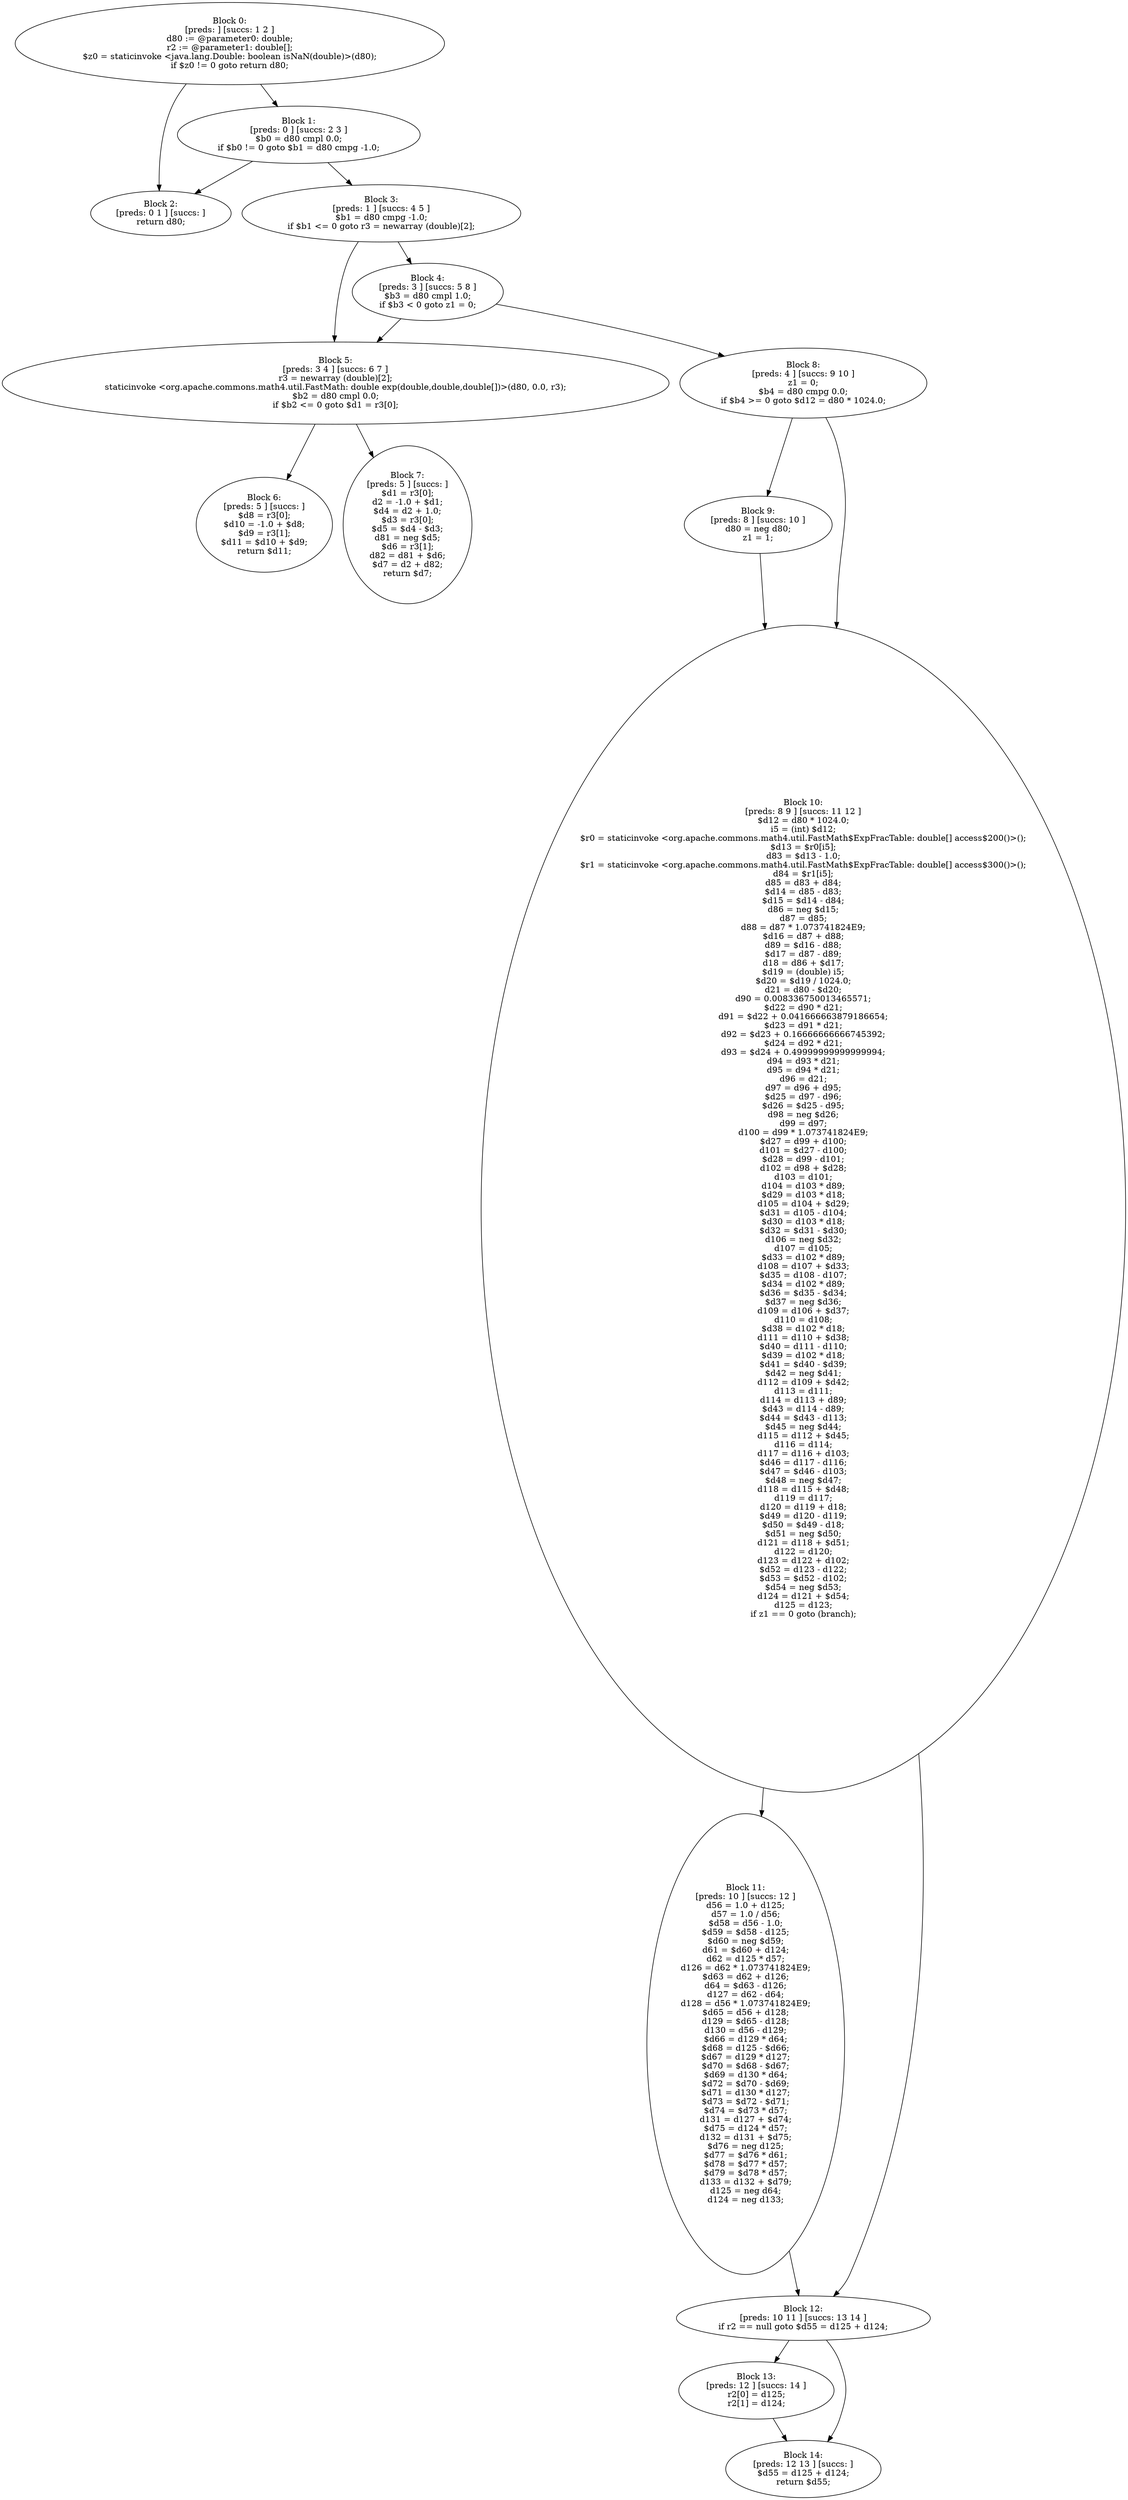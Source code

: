 digraph "unitGraph" {
    "Block 0:
[preds: ] [succs: 1 2 ]
d80 := @parameter0: double;
r2 := @parameter1: double[];
$z0 = staticinvoke <java.lang.Double: boolean isNaN(double)>(d80);
if $z0 != 0 goto return d80;
"
    "Block 1:
[preds: 0 ] [succs: 2 3 ]
$b0 = d80 cmpl 0.0;
if $b0 != 0 goto $b1 = d80 cmpg -1.0;
"
    "Block 2:
[preds: 0 1 ] [succs: ]
return d80;
"
    "Block 3:
[preds: 1 ] [succs: 4 5 ]
$b1 = d80 cmpg -1.0;
if $b1 <= 0 goto r3 = newarray (double)[2];
"
    "Block 4:
[preds: 3 ] [succs: 5 8 ]
$b3 = d80 cmpl 1.0;
if $b3 < 0 goto z1 = 0;
"
    "Block 5:
[preds: 3 4 ] [succs: 6 7 ]
r3 = newarray (double)[2];
staticinvoke <org.apache.commons.math4.util.FastMath: double exp(double,double,double[])>(d80, 0.0, r3);
$b2 = d80 cmpl 0.0;
if $b2 <= 0 goto $d1 = r3[0];
"
    "Block 6:
[preds: 5 ] [succs: ]
$d8 = r3[0];
$d10 = -1.0 + $d8;
$d9 = r3[1];
$d11 = $d10 + $d9;
return $d11;
"
    "Block 7:
[preds: 5 ] [succs: ]
$d1 = r3[0];
d2 = -1.0 + $d1;
$d4 = d2 + 1.0;
$d3 = r3[0];
$d5 = $d4 - $d3;
d81 = neg $d5;
$d6 = r3[1];
d82 = d81 + $d6;
$d7 = d2 + d82;
return $d7;
"
    "Block 8:
[preds: 4 ] [succs: 9 10 ]
z1 = 0;
$b4 = d80 cmpg 0.0;
if $b4 >= 0 goto $d12 = d80 * 1024.0;
"
    "Block 9:
[preds: 8 ] [succs: 10 ]
d80 = neg d80;
z1 = 1;
"
    "Block 10:
[preds: 8 9 ] [succs: 11 12 ]
$d12 = d80 * 1024.0;
i5 = (int) $d12;
$r0 = staticinvoke <org.apache.commons.math4.util.FastMath$ExpFracTable: double[] access$200()>();
$d13 = $r0[i5];
d83 = $d13 - 1.0;
$r1 = staticinvoke <org.apache.commons.math4.util.FastMath$ExpFracTable: double[] access$300()>();
d84 = $r1[i5];
d85 = d83 + d84;
$d14 = d85 - d83;
$d15 = $d14 - d84;
d86 = neg $d15;
d87 = d85;
d88 = d87 * 1.073741824E9;
$d16 = d87 + d88;
d89 = $d16 - d88;
$d17 = d87 - d89;
d18 = d86 + $d17;
$d19 = (double) i5;
$d20 = $d19 / 1024.0;
d21 = d80 - $d20;
d90 = 0.008336750013465571;
$d22 = d90 * d21;
d91 = $d22 + 0.041666663879186654;
$d23 = d91 * d21;
d92 = $d23 + 0.16666666666745392;
$d24 = d92 * d21;
d93 = $d24 + 0.49999999999999994;
d94 = d93 * d21;
d95 = d94 * d21;
d96 = d21;
d97 = d96 + d95;
$d25 = d97 - d96;
$d26 = $d25 - d95;
d98 = neg $d26;
d99 = d97;
d100 = d99 * 1.073741824E9;
$d27 = d99 + d100;
d101 = $d27 - d100;
$d28 = d99 - d101;
d102 = d98 + $d28;
d103 = d101;
d104 = d103 * d89;
$d29 = d103 * d18;
d105 = d104 + $d29;
$d31 = d105 - d104;
$d30 = d103 * d18;
$d32 = $d31 - $d30;
d106 = neg $d32;
d107 = d105;
$d33 = d102 * d89;
d108 = d107 + $d33;
$d35 = d108 - d107;
$d34 = d102 * d89;
$d36 = $d35 - $d34;
$d37 = neg $d36;
d109 = d106 + $d37;
d110 = d108;
$d38 = d102 * d18;
d111 = d110 + $d38;
$d40 = d111 - d110;
$d39 = d102 * d18;
$d41 = $d40 - $d39;
$d42 = neg $d41;
d112 = d109 + $d42;
d113 = d111;
d114 = d113 + d89;
$d43 = d114 - d89;
$d44 = $d43 - d113;
$d45 = neg $d44;
d115 = d112 + $d45;
d116 = d114;
d117 = d116 + d103;
$d46 = d117 - d116;
$d47 = $d46 - d103;
$d48 = neg $d47;
d118 = d115 + $d48;
d119 = d117;
d120 = d119 + d18;
$d49 = d120 - d119;
$d50 = $d49 - d18;
$d51 = neg $d50;
d121 = d118 + $d51;
d122 = d120;
d123 = d122 + d102;
$d52 = d123 - d122;
$d53 = $d52 - d102;
$d54 = neg $d53;
d124 = d121 + $d54;
d125 = d123;
if z1 == 0 goto (branch);
"
    "Block 11:
[preds: 10 ] [succs: 12 ]
d56 = 1.0 + d125;
d57 = 1.0 / d56;
$d58 = d56 - 1.0;
$d59 = $d58 - d125;
$d60 = neg $d59;
d61 = $d60 + d124;
d62 = d125 * d57;
d126 = d62 * 1.073741824E9;
$d63 = d62 + d126;
d64 = $d63 - d126;
d127 = d62 - d64;
d128 = d56 * 1.073741824E9;
$d65 = d56 + d128;
d129 = $d65 - d128;
d130 = d56 - d129;
$d66 = d129 * d64;
$d68 = d125 - $d66;
$d67 = d129 * d127;
$d70 = $d68 - $d67;
$d69 = d130 * d64;
$d72 = $d70 - $d69;
$d71 = d130 * d127;
$d73 = $d72 - $d71;
$d74 = $d73 * d57;
d131 = d127 + $d74;
$d75 = d124 * d57;
d132 = d131 + $d75;
$d76 = neg d125;
$d77 = $d76 * d61;
$d78 = $d77 * d57;
$d79 = $d78 * d57;
d133 = d132 + $d79;
d125 = neg d64;
d124 = neg d133;
"
    "Block 12:
[preds: 10 11 ] [succs: 13 14 ]
if r2 == null goto $d55 = d125 + d124;
"
    "Block 13:
[preds: 12 ] [succs: 14 ]
r2[0] = d125;
r2[1] = d124;
"
    "Block 14:
[preds: 12 13 ] [succs: ]
$d55 = d125 + d124;
return $d55;
"
    "Block 0:
[preds: ] [succs: 1 2 ]
d80 := @parameter0: double;
r2 := @parameter1: double[];
$z0 = staticinvoke <java.lang.Double: boolean isNaN(double)>(d80);
if $z0 != 0 goto return d80;
"->"Block 1:
[preds: 0 ] [succs: 2 3 ]
$b0 = d80 cmpl 0.0;
if $b0 != 0 goto $b1 = d80 cmpg -1.0;
";
    "Block 0:
[preds: ] [succs: 1 2 ]
d80 := @parameter0: double;
r2 := @parameter1: double[];
$z0 = staticinvoke <java.lang.Double: boolean isNaN(double)>(d80);
if $z0 != 0 goto return d80;
"->"Block 2:
[preds: 0 1 ] [succs: ]
return d80;
";
    "Block 1:
[preds: 0 ] [succs: 2 3 ]
$b0 = d80 cmpl 0.0;
if $b0 != 0 goto $b1 = d80 cmpg -1.0;
"->"Block 2:
[preds: 0 1 ] [succs: ]
return d80;
";
    "Block 1:
[preds: 0 ] [succs: 2 3 ]
$b0 = d80 cmpl 0.0;
if $b0 != 0 goto $b1 = d80 cmpg -1.0;
"->"Block 3:
[preds: 1 ] [succs: 4 5 ]
$b1 = d80 cmpg -1.0;
if $b1 <= 0 goto r3 = newarray (double)[2];
";
    "Block 3:
[preds: 1 ] [succs: 4 5 ]
$b1 = d80 cmpg -1.0;
if $b1 <= 0 goto r3 = newarray (double)[2];
"->"Block 4:
[preds: 3 ] [succs: 5 8 ]
$b3 = d80 cmpl 1.0;
if $b3 < 0 goto z1 = 0;
";
    "Block 3:
[preds: 1 ] [succs: 4 5 ]
$b1 = d80 cmpg -1.0;
if $b1 <= 0 goto r3 = newarray (double)[2];
"->"Block 5:
[preds: 3 4 ] [succs: 6 7 ]
r3 = newarray (double)[2];
staticinvoke <org.apache.commons.math4.util.FastMath: double exp(double,double,double[])>(d80, 0.0, r3);
$b2 = d80 cmpl 0.0;
if $b2 <= 0 goto $d1 = r3[0];
";
    "Block 4:
[preds: 3 ] [succs: 5 8 ]
$b3 = d80 cmpl 1.0;
if $b3 < 0 goto z1 = 0;
"->"Block 5:
[preds: 3 4 ] [succs: 6 7 ]
r3 = newarray (double)[2];
staticinvoke <org.apache.commons.math4.util.FastMath: double exp(double,double,double[])>(d80, 0.0, r3);
$b2 = d80 cmpl 0.0;
if $b2 <= 0 goto $d1 = r3[0];
";
    "Block 4:
[preds: 3 ] [succs: 5 8 ]
$b3 = d80 cmpl 1.0;
if $b3 < 0 goto z1 = 0;
"->"Block 8:
[preds: 4 ] [succs: 9 10 ]
z1 = 0;
$b4 = d80 cmpg 0.0;
if $b4 >= 0 goto $d12 = d80 * 1024.0;
";
    "Block 5:
[preds: 3 4 ] [succs: 6 7 ]
r3 = newarray (double)[2];
staticinvoke <org.apache.commons.math4.util.FastMath: double exp(double,double,double[])>(d80, 0.0, r3);
$b2 = d80 cmpl 0.0;
if $b2 <= 0 goto $d1 = r3[0];
"->"Block 6:
[preds: 5 ] [succs: ]
$d8 = r3[0];
$d10 = -1.0 + $d8;
$d9 = r3[1];
$d11 = $d10 + $d9;
return $d11;
";
    "Block 5:
[preds: 3 4 ] [succs: 6 7 ]
r3 = newarray (double)[2];
staticinvoke <org.apache.commons.math4.util.FastMath: double exp(double,double,double[])>(d80, 0.0, r3);
$b2 = d80 cmpl 0.0;
if $b2 <= 0 goto $d1 = r3[0];
"->"Block 7:
[preds: 5 ] [succs: ]
$d1 = r3[0];
d2 = -1.0 + $d1;
$d4 = d2 + 1.0;
$d3 = r3[0];
$d5 = $d4 - $d3;
d81 = neg $d5;
$d6 = r3[1];
d82 = d81 + $d6;
$d7 = d2 + d82;
return $d7;
";
    "Block 8:
[preds: 4 ] [succs: 9 10 ]
z1 = 0;
$b4 = d80 cmpg 0.0;
if $b4 >= 0 goto $d12 = d80 * 1024.0;
"->"Block 9:
[preds: 8 ] [succs: 10 ]
d80 = neg d80;
z1 = 1;
";
    "Block 8:
[preds: 4 ] [succs: 9 10 ]
z1 = 0;
$b4 = d80 cmpg 0.0;
if $b4 >= 0 goto $d12 = d80 * 1024.0;
"->"Block 10:
[preds: 8 9 ] [succs: 11 12 ]
$d12 = d80 * 1024.0;
i5 = (int) $d12;
$r0 = staticinvoke <org.apache.commons.math4.util.FastMath$ExpFracTable: double[] access$200()>();
$d13 = $r0[i5];
d83 = $d13 - 1.0;
$r1 = staticinvoke <org.apache.commons.math4.util.FastMath$ExpFracTable: double[] access$300()>();
d84 = $r1[i5];
d85 = d83 + d84;
$d14 = d85 - d83;
$d15 = $d14 - d84;
d86 = neg $d15;
d87 = d85;
d88 = d87 * 1.073741824E9;
$d16 = d87 + d88;
d89 = $d16 - d88;
$d17 = d87 - d89;
d18 = d86 + $d17;
$d19 = (double) i5;
$d20 = $d19 / 1024.0;
d21 = d80 - $d20;
d90 = 0.008336750013465571;
$d22 = d90 * d21;
d91 = $d22 + 0.041666663879186654;
$d23 = d91 * d21;
d92 = $d23 + 0.16666666666745392;
$d24 = d92 * d21;
d93 = $d24 + 0.49999999999999994;
d94 = d93 * d21;
d95 = d94 * d21;
d96 = d21;
d97 = d96 + d95;
$d25 = d97 - d96;
$d26 = $d25 - d95;
d98 = neg $d26;
d99 = d97;
d100 = d99 * 1.073741824E9;
$d27 = d99 + d100;
d101 = $d27 - d100;
$d28 = d99 - d101;
d102 = d98 + $d28;
d103 = d101;
d104 = d103 * d89;
$d29 = d103 * d18;
d105 = d104 + $d29;
$d31 = d105 - d104;
$d30 = d103 * d18;
$d32 = $d31 - $d30;
d106 = neg $d32;
d107 = d105;
$d33 = d102 * d89;
d108 = d107 + $d33;
$d35 = d108 - d107;
$d34 = d102 * d89;
$d36 = $d35 - $d34;
$d37 = neg $d36;
d109 = d106 + $d37;
d110 = d108;
$d38 = d102 * d18;
d111 = d110 + $d38;
$d40 = d111 - d110;
$d39 = d102 * d18;
$d41 = $d40 - $d39;
$d42 = neg $d41;
d112 = d109 + $d42;
d113 = d111;
d114 = d113 + d89;
$d43 = d114 - d89;
$d44 = $d43 - d113;
$d45 = neg $d44;
d115 = d112 + $d45;
d116 = d114;
d117 = d116 + d103;
$d46 = d117 - d116;
$d47 = $d46 - d103;
$d48 = neg $d47;
d118 = d115 + $d48;
d119 = d117;
d120 = d119 + d18;
$d49 = d120 - d119;
$d50 = $d49 - d18;
$d51 = neg $d50;
d121 = d118 + $d51;
d122 = d120;
d123 = d122 + d102;
$d52 = d123 - d122;
$d53 = $d52 - d102;
$d54 = neg $d53;
d124 = d121 + $d54;
d125 = d123;
if z1 == 0 goto (branch);
";
    "Block 9:
[preds: 8 ] [succs: 10 ]
d80 = neg d80;
z1 = 1;
"->"Block 10:
[preds: 8 9 ] [succs: 11 12 ]
$d12 = d80 * 1024.0;
i5 = (int) $d12;
$r0 = staticinvoke <org.apache.commons.math4.util.FastMath$ExpFracTable: double[] access$200()>();
$d13 = $r0[i5];
d83 = $d13 - 1.0;
$r1 = staticinvoke <org.apache.commons.math4.util.FastMath$ExpFracTable: double[] access$300()>();
d84 = $r1[i5];
d85 = d83 + d84;
$d14 = d85 - d83;
$d15 = $d14 - d84;
d86 = neg $d15;
d87 = d85;
d88 = d87 * 1.073741824E9;
$d16 = d87 + d88;
d89 = $d16 - d88;
$d17 = d87 - d89;
d18 = d86 + $d17;
$d19 = (double) i5;
$d20 = $d19 / 1024.0;
d21 = d80 - $d20;
d90 = 0.008336750013465571;
$d22 = d90 * d21;
d91 = $d22 + 0.041666663879186654;
$d23 = d91 * d21;
d92 = $d23 + 0.16666666666745392;
$d24 = d92 * d21;
d93 = $d24 + 0.49999999999999994;
d94 = d93 * d21;
d95 = d94 * d21;
d96 = d21;
d97 = d96 + d95;
$d25 = d97 - d96;
$d26 = $d25 - d95;
d98 = neg $d26;
d99 = d97;
d100 = d99 * 1.073741824E9;
$d27 = d99 + d100;
d101 = $d27 - d100;
$d28 = d99 - d101;
d102 = d98 + $d28;
d103 = d101;
d104 = d103 * d89;
$d29 = d103 * d18;
d105 = d104 + $d29;
$d31 = d105 - d104;
$d30 = d103 * d18;
$d32 = $d31 - $d30;
d106 = neg $d32;
d107 = d105;
$d33 = d102 * d89;
d108 = d107 + $d33;
$d35 = d108 - d107;
$d34 = d102 * d89;
$d36 = $d35 - $d34;
$d37 = neg $d36;
d109 = d106 + $d37;
d110 = d108;
$d38 = d102 * d18;
d111 = d110 + $d38;
$d40 = d111 - d110;
$d39 = d102 * d18;
$d41 = $d40 - $d39;
$d42 = neg $d41;
d112 = d109 + $d42;
d113 = d111;
d114 = d113 + d89;
$d43 = d114 - d89;
$d44 = $d43 - d113;
$d45 = neg $d44;
d115 = d112 + $d45;
d116 = d114;
d117 = d116 + d103;
$d46 = d117 - d116;
$d47 = $d46 - d103;
$d48 = neg $d47;
d118 = d115 + $d48;
d119 = d117;
d120 = d119 + d18;
$d49 = d120 - d119;
$d50 = $d49 - d18;
$d51 = neg $d50;
d121 = d118 + $d51;
d122 = d120;
d123 = d122 + d102;
$d52 = d123 - d122;
$d53 = $d52 - d102;
$d54 = neg $d53;
d124 = d121 + $d54;
d125 = d123;
if z1 == 0 goto (branch);
";
    "Block 10:
[preds: 8 9 ] [succs: 11 12 ]
$d12 = d80 * 1024.0;
i5 = (int) $d12;
$r0 = staticinvoke <org.apache.commons.math4.util.FastMath$ExpFracTable: double[] access$200()>();
$d13 = $r0[i5];
d83 = $d13 - 1.0;
$r1 = staticinvoke <org.apache.commons.math4.util.FastMath$ExpFracTable: double[] access$300()>();
d84 = $r1[i5];
d85 = d83 + d84;
$d14 = d85 - d83;
$d15 = $d14 - d84;
d86 = neg $d15;
d87 = d85;
d88 = d87 * 1.073741824E9;
$d16 = d87 + d88;
d89 = $d16 - d88;
$d17 = d87 - d89;
d18 = d86 + $d17;
$d19 = (double) i5;
$d20 = $d19 / 1024.0;
d21 = d80 - $d20;
d90 = 0.008336750013465571;
$d22 = d90 * d21;
d91 = $d22 + 0.041666663879186654;
$d23 = d91 * d21;
d92 = $d23 + 0.16666666666745392;
$d24 = d92 * d21;
d93 = $d24 + 0.49999999999999994;
d94 = d93 * d21;
d95 = d94 * d21;
d96 = d21;
d97 = d96 + d95;
$d25 = d97 - d96;
$d26 = $d25 - d95;
d98 = neg $d26;
d99 = d97;
d100 = d99 * 1.073741824E9;
$d27 = d99 + d100;
d101 = $d27 - d100;
$d28 = d99 - d101;
d102 = d98 + $d28;
d103 = d101;
d104 = d103 * d89;
$d29 = d103 * d18;
d105 = d104 + $d29;
$d31 = d105 - d104;
$d30 = d103 * d18;
$d32 = $d31 - $d30;
d106 = neg $d32;
d107 = d105;
$d33 = d102 * d89;
d108 = d107 + $d33;
$d35 = d108 - d107;
$d34 = d102 * d89;
$d36 = $d35 - $d34;
$d37 = neg $d36;
d109 = d106 + $d37;
d110 = d108;
$d38 = d102 * d18;
d111 = d110 + $d38;
$d40 = d111 - d110;
$d39 = d102 * d18;
$d41 = $d40 - $d39;
$d42 = neg $d41;
d112 = d109 + $d42;
d113 = d111;
d114 = d113 + d89;
$d43 = d114 - d89;
$d44 = $d43 - d113;
$d45 = neg $d44;
d115 = d112 + $d45;
d116 = d114;
d117 = d116 + d103;
$d46 = d117 - d116;
$d47 = $d46 - d103;
$d48 = neg $d47;
d118 = d115 + $d48;
d119 = d117;
d120 = d119 + d18;
$d49 = d120 - d119;
$d50 = $d49 - d18;
$d51 = neg $d50;
d121 = d118 + $d51;
d122 = d120;
d123 = d122 + d102;
$d52 = d123 - d122;
$d53 = $d52 - d102;
$d54 = neg $d53;
d124 = d121 + $d54;
d125 = d123;
if z1 == 0 goto (branch);
"->"Block 11:
[preds: 10 ] [succs: 12 ]
d56 = 1.0 + d125;
d57 = 1.0 / d56;
$d58 = d56 - 1.0;
$d59 = $d58 - d125;
$d60 = neg $d59;
d61 = $d60 + d124;
d62 = d125 * d57;
d126 = d62 * 1.073741824E9;
$d63 = d62 + d126;
d64 = $d63 - d126;
d127 = d62 - d64;
d128 = d56 * 1.073741824E9;
$d65 = d56 + d128;
d129 = $d65 - d128;
d130 = d56 - d129;
$d66 = d129 * d64;
$d68 = d125 - $d66;
$d67 = d129 * d127;
$d70 = $d68 - $d67;
$d69 = d130 * d64;
$d72 = $d70 - $d69;
$d71 = d130 * d127;
$d73 = $d72 - $d71;
$d74 = $d73 * d57;
d131 = d127 + $d74;
$d75 = d124 * d57;
d132 = d131 + $d75;
$d76 = neg d125;
$d77 = $d76 * d61;
$d78 = $d77 * d57;
$d79 = $d78 * d57;
d133 = d132 + $d79;
d125 = neg d64;
d124 = neg d133;
";
    "Block 10:
[preds: 8 9 ] [succs: 11 12 ]
$d12 = d80 * 1024.0;
i5 = (int) $d12;
$r0 = staticinvoke <org.apache.commons.math4.util.FastMath$ExpFracTable: double[] access$200()>();
$d13 = $r0[i5];
d83 = $d13 - 1.0;
$r1 = staticinvoke <org.apache.commons.math4.util.FastMath$ExpFracTable: double[] access$300()>();
d84 = $r1[i5];
d85 = d83 + d84;
$d14 = d85 - d83;
$d15 = $d14 - d84;
d86 = neg $d15;
d87 = d85;
d88 = d87 * 1.073741824E9;
$d16 = d87 + d88;
d89 = $d16 - d88;
$d17 = d87 - d89;
d18 = d86 + $d17;
$d19 = (double) i5;
$d20 = $d19 / 1024.0;
d21 = d80 - $d20;
d90 = 0.008336750013465571;
$d22 = d90 * d21;
d91 = $d22 + 0.041666663879186654;
$d23 = d91 * d21;
d92 = $d23 + 0.16666666666745392;
$d24 = d92 * d21;
d93 = $d24 + 0.49999999999999994;
d94 = d93 * d21;
d95 = d94 * d21;
d96 = d21;
d97 = d96 + d95;
$d25 = d97 - d96;
$d26 = $d25 - d95;
d98 = neg $d26;
d99 = d97;
d100 = d99 * 1.073741824E9;
$d27 = d99 + d100;
d101 = $d27 - d100;
$d28 = d99 - d101;
d102 = d98 + $d28;
d103 = d101;
d104 = d103 * d89;
$d29 = d103 * d18;
d105 = d104 + $d29;
$d31 = d105 - d104;
$d30 = d103 * d18;
$d32 = $d31 - $d30;
d106 = neg $d32;
d107 = d105;
$d33 = d102 * d89;
d108 = d107 + $d33;
$d35 = d108 - d107;
$d34 = d102 * d89;
$d36 = $d35 - $d34;
$d37 = neg $d36;
d109 = d106 + $d37;
d110 = d108;
$d38 = d102 * d18;
d111 = d110 + $d38;
$d40 = d111 - d110;
$d39 = d102 * d18;
$d41 = $d40 - $d39;
$d42 = neg $d41;
d112 = d109 + $d42;
d113 = d111;
d114 = d113 + d89;
$d43 = d114 - d89;
$d44 = $d43 - d113;
$d45 = neg $d44;
d115 = d112 + $d45;
d116 = d114;
d117 = d116 + d103;
$d46 = d117 - d116;
$d47 = $d46 - d103;
$d48 = neg $d47;
d118 = d115 + $d48;
d119 = d117;
d120 = d119 + d18;
$d49 = d120 - d119;
$d50 = $d49 - d18;
$d51 = neg $d50;
d121 = d118 + $d51;
d122 = d120;
d123 = d122 + d102;
$d52 = d123 - d122;
$d53 = $d52 - d102;
$d54 = neg $d53;
d124 = d121 + $d54;
d125 = d123;
if z1 == 0 goto (branch);
"->"Block 12:
[preds: 10 11 ] [succs: 13 14 ]
if r2 == null goto $d55 = d125 + d124;
";
    "Block 11:
[preds: 10 ] [succs: 12 ]
d56 = 1.0 + d125;
d57 = 1.0 / d56;
$d58 = d56 - 1.0;
$d59 = $d58 - d125;
$d60 = neg $d59;
d61 = $d60 + d124;
d62 = d125 * d57;
d126 = d62 * 1.073741824E9;
$d63 = d62 + d126;
d64 = $d63 - d126;
d127 = d62 - d64;
d128 = d56 * 1.073741824E9;
$d65 = d56 + d128;
d129 = $d65 - d128;
d130 = d56 - d129;
$d66 = d129 * d64;
$d68 = d125 - $d66;
$d67 = d129 * d127;
$d70 = $d68 - $d67;
$d69 = d130 * d64;
$d72 = $d70 - $d69;
$d71 = d130 * d127;
$d73 = $d72 - $d71;
$d74 = $d73 * d57;
d131 = d127 + $d74;
$d75 = d124 * d57;
d132 = d131 + $d75;
$d76 = neg d125;
$d77 = $d76 * d61;
$d78 = $d77 * d57;
$d79 = $d78 * d57;
d133 = d132 + $d79;
d125 = neg d64;
d124 = neg d133;
"->"Block 12:
[preds: 10 11 ] [succs: 13 14 ]
if r2 == null goto $d55 = d125 + d124;
";
    "Block 12:
[preds: 10 11 ] [succs: 13 14 ]
if r2 == null goto $d55 = d125 + d124;
"->"Block 13:
[preds: 12 ] [succs: 14 ]
r2[0] = d125;
r2[1] = d124;
";
    "Block 12:
[preds: 10 11 ] [succs: 13 14 ]
if r2 == null goto $d55 = d125 + d124;
"->"Block 14:
[preds: 12 13 ] [succs: ]
$d55 = d125 + d124;
return $d55;
";
    "Block 13:
[preds: 12 ] [succs: 14 ]
r2[0] = d125;
r2[1] = d124;
"->"Block 14:
[preds: 12 13 ] [succs: ]
$d55 = d125 + d124;
return $d55;
";
}
